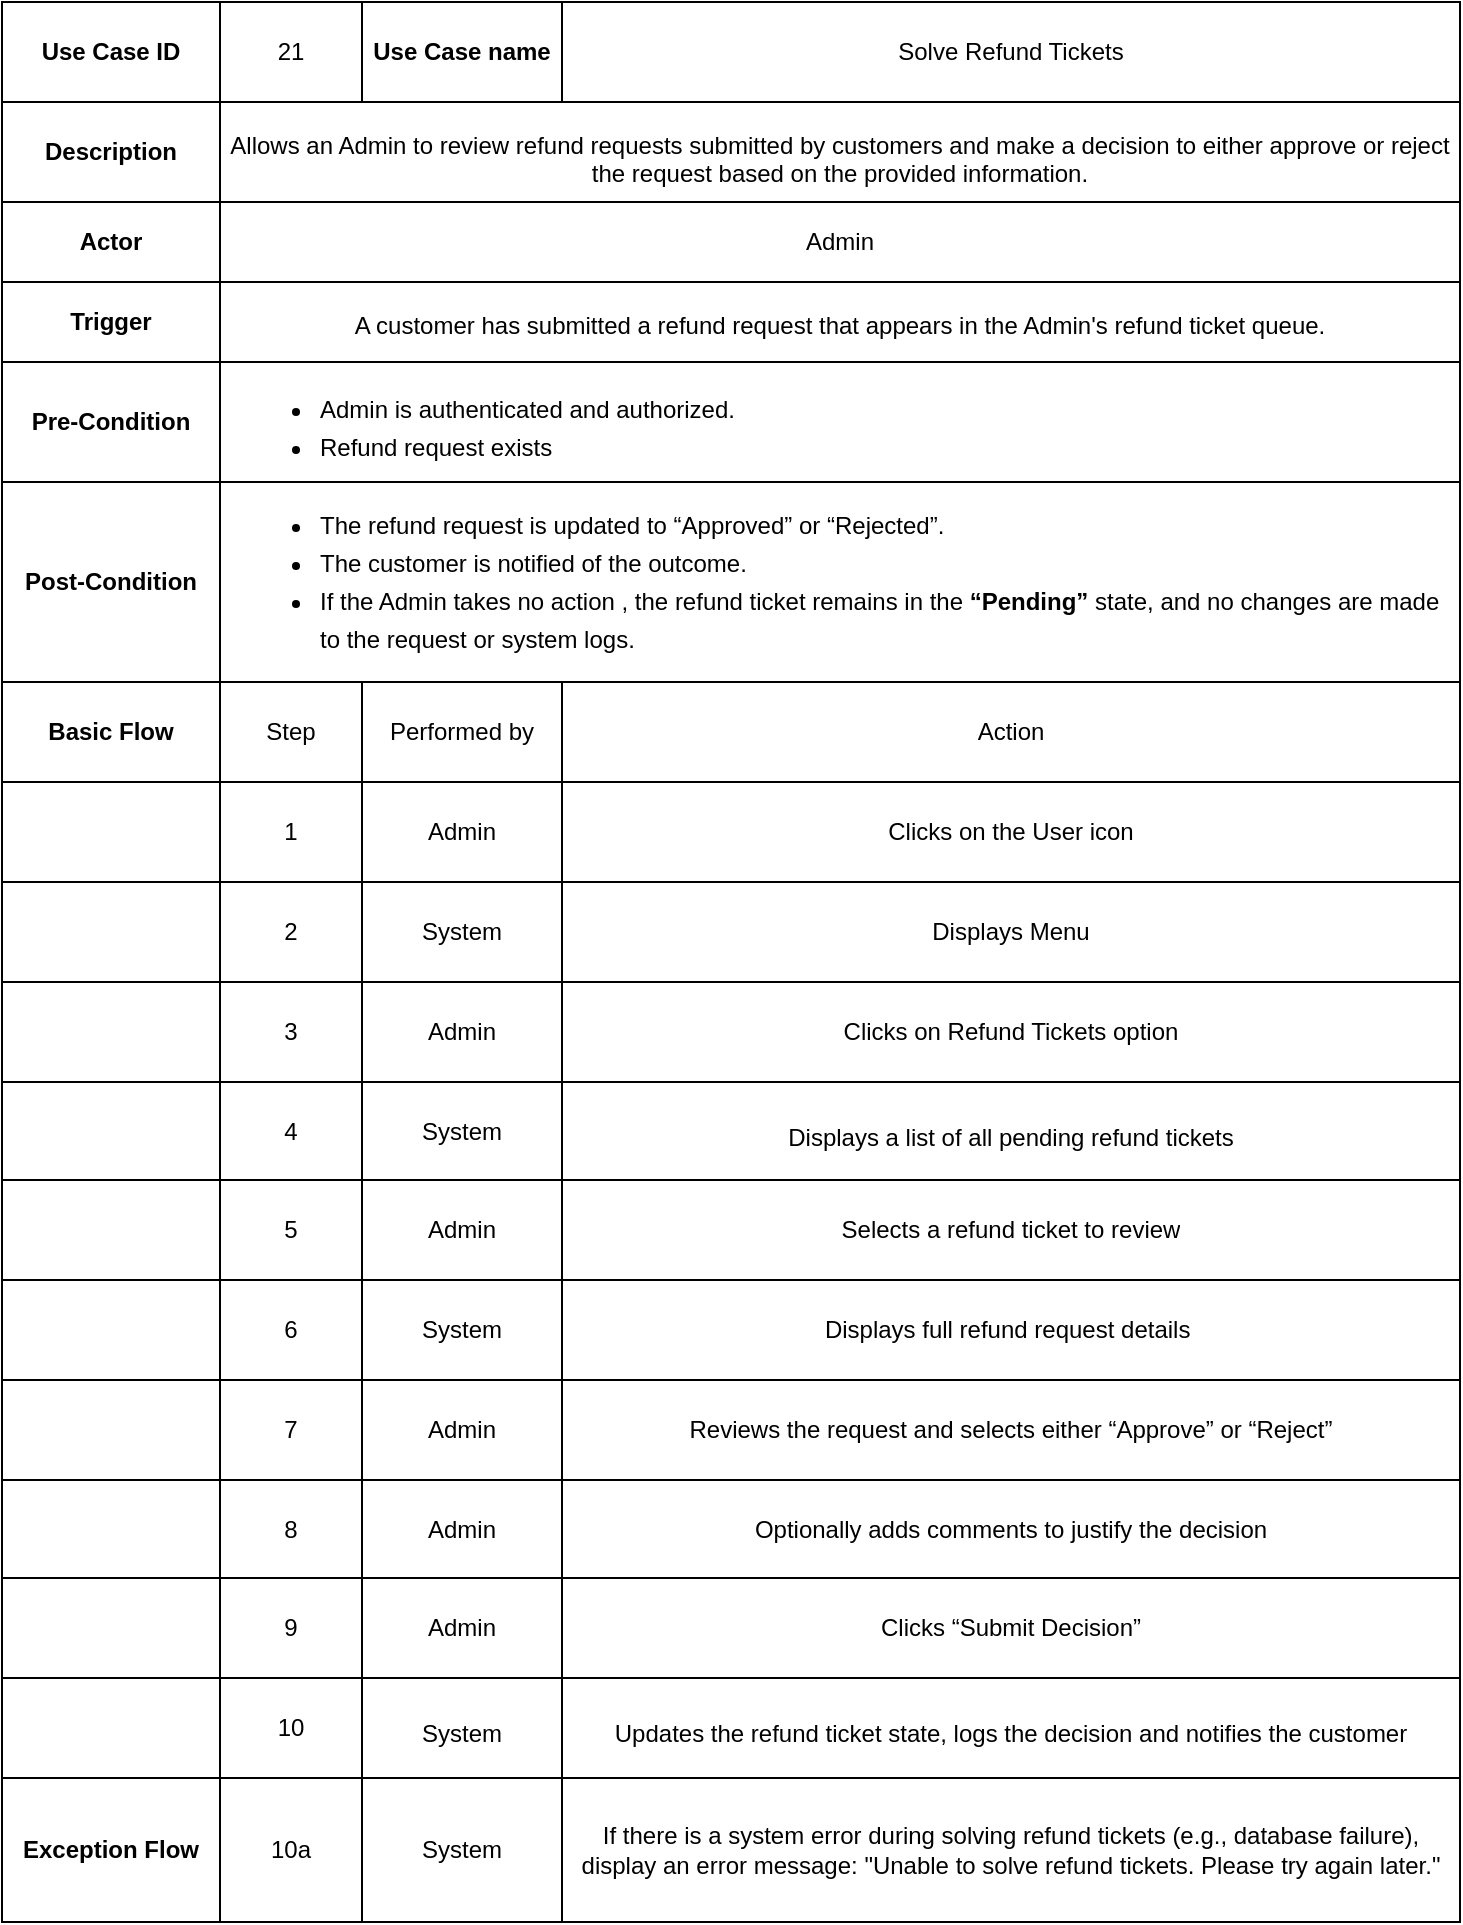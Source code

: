 <mxfile version="27.0.3">
  <diagram name="Page-1" id="dNI71mmLtJd8nYW-7yQu">
    <mxGraphModel dx="1022" dy="1988" grid="1" gridSize="10" guides="1" tooltips="1" connect="1" arrows="1" fold="1" page="1" pageScale="1" pageWidth="850" pageHeight="1100" math="0" shadow="0">
      <root>
        <mxCell id="0" />
        <mxCell id="1" parent="0" />
        <mxCell id="aWx8BJQIt_AAFOSle3Xr-22" value="" style="shape=table;startSize=0;container=1;collapsible=0;childLayout=tableLayout;" parent="1" vertex="1">
          <mxGeometry x="61" y="-60" width="729" height="960.0" as="geometry" />
        </mxCell>
        <mxCell id="aWx8BJQIt_AAFOSle3Xr-23" value="" style="shape=tableRow;horizontal=0;startSize=0;swimlaneHead=0;swimlaneBody=0;strokeColor=inherit;top=0;left=0;bottom=0;right=0;collapsible=0;dropTarget=0;fillColor=none;points=[[0,0.5],[1,0.5]];portConstraint=eastwest;" parent="aWx8BJQIt_AAFOSle3Xr-22" vertex="1">
          <mxGeometry width="729" height="50" as="geometry" />
        </mxCell>
        <mxCell id="aWx8BJQIt_AAFOSle3Xr-24" value="Use Case ID" style="shape=partialRectangle;html=1;whiteSpace=wrap;connectable=0;strokeColor=inherit;overflow=hidden;fillColor=none;top=0;left=0;bottom=0;right=0;pointerEvents=1;fontStyle=1" parent="aWx8BJQIt_AAFOSle3Xr-23" vertex="1">
          <mxGeometry width="109" height="50" as="geometry">
            <mxRectangle width="109" height="50" as="alternateBounds" />
          </mxGeometry>
        </mxCell>
        <mxCell id="aWx8BJQIt_AAFOSle3Xr-25" value="21" style="shape=partialRectangle;html=1;whiteSpace=wrap;connectable=0;strokeColor=inherit;overflow=hidden;fillColor=none;top=0;left=0;bottom=0;right=0;pointerEvents=1;" parent="aWx8BJQIt_AAFOSle3Xr-23" vertex="1">
          <mxGeometry x="109" width="71" height="50" as="geometry">
            <mxRectangle width="71" height="50" as="alternateBounds" />
          </mxGeometry>
        </mxCell>
        <mxCell id="aWx8BJQIt_AAFOSle3Xr-26" value="Use Case name" style="shape=partialRectangle;html=1;whiteSpace=wrap;connectable=0;strokeColor=inherit;overflow=hidden;fillColor=none;top=0;left=0;bottom=0;right=0;pointerEvents=1;fontStyle=1" parent="aWx8BJQIt_AAFOSle3Xr-23" vertex="1">
          <mxGeometry x="180" width="100" height="50" as="geometry">
            <mxRectangle width="100" height="50" as="alternateBounds" />
          </mxGeometry>
        </mxCell>
        <mxCell id="aWx8BJQIt_AAFOSle3Xr-27" value="Solve Refund Tickets" style="shape=partialRectangle;html=1;whiteSpace=wrap;connectable=0;strokeColor=inherit;overflow=hidden;fillColor=none;top=0;left=0;bottom=0;right=0;pointerEvents=1;" parent="aWx8BJQIt_AAFOSle3Xr-23" vertex="1">
          <mxGeometry x="280" width="449" height="50" as="geometry">
            <mxRectangle width="449" height="50" as="alternateBounds" />
          </mxGeometry>
        </mxCell>
        <mxCell id="4jwVBDrUsGqLuniRPu5o-11" style="shape=tableRow;horizontal=0;startSize=0;swimlaneHead=0;swimlaneBody=0;strokeColor=inherit;top=0;left=0;bottom=0;right=0;collapsible=0;dropTarget=0;fillColor=none;points=[[0,0.5],[1,0.5]];portConstraint=eastwest;align=left;" parent="aWx8BJQIt_AAFOSle3Xr-22" vertex="1">
          <mxGeometry y="50" width="729" height="50" as="geometry" />
        </mxCell>
        <mxCell id="4jwVBDrUsGqLuniRPu5o-12" value="Description" style="shape=partialRectangle;html=1;whiteSpace=wrap;connectable=0;strokeColor=inherit;overflow=hidden;fillColor=none;top=0;left=0;bottom=0;right=0;pointerEvents=1;fontStyle=1" parent="4jwVBDrUsGqLuniRPu5o-11" vertex="1">
          <mxGeometry width="109" height="50" as="geometry">
            <mxRectangle width="109" height="50" as="alternateBounds" />
          </mxGeometry>
        </mxCell>
        <mxCell id="4jwVBDrUsGqLuniRPu5o-13" value="&lt;div align=&quot;center&quot;&gt;&lt;p class=&quot;&quot; data-end=&quot;381&quot; data-start=&quot;222&quot;&gt;Allows an Admin to review refund requests submitted by customers and make a decision to either approve or reject the request based on the provided information.&lt;/p&gt;&lt;/div&gt;" style="shape=partialRectangle;html=1;whiteSpace=wrap;connectable=0;strokeColor=inherit;overflow=hidden;fillColor=none;top=0;left=0;bottom=0;right=0;pointerEvents=1;rowspan=1;colspan=3;align=center;spacingLeft=0;spacing=2;spacingRight=0;spacingBottom=0;spacingTop=0;" parent="4jwVBDrUsGqLuniRPu5o-11" vertex="1">
          <mxGeometry x="109" width="620" height="50" as="geometry">
            <mxRectangle width="71" height="50" as="alternateBounds" />
          </mxGeometry>
        </mxCell>
        <mxCell id="4jwVBDrUsGqLuniRPu5o-14" style="shape=partialRectangle;html=1;whiteSpace=wrap;connectable=0;strokeColor=inherit;overflow=hidden;fillColor=none;top=0;left=0;bottom=0;right=0;pointerEvents=1;" parent="4jwVBDrUsGqLuniRPu5o-11" vertex="1" visible="0">
          <mxGeometry x="180" width="100" height="50" as="geometry">
            <mxRectangle width="100" height="50" as="alternateBounds" />
          </mxGeometry>
        </mxCell>
        <mxCell id="4jwVBDrUsGqLuniRPu5o-15" style="shape=partialRectangle;html=1;whiteSpace=wrap;connectable=0;strokeColor=inherit;overflow=hidden;fillColor=none;top=0;left=0;bottom=0;right=0;pointerEvents=1;" parent="4jwVBDrUsGqLuniRPu5o-11" vertex="1" visible="0">
          <mxGeometry x="280" width="449" height="50" as="geometry">
            <mxRectangle width="449" height="50" as="alternateBounds" />
          </mxGeometry>
        </mxCell>
        <mxCell id="aWx8BJQIt_AAFOSle3Xr-28" value="" style="shape=tableRow;horizontal=0;startSize=0;swimlaneHead=0;swimlaneBody=0;strokeColor=inherit;top=0;left=0;bottom=0;right=0;collapsible=0;dropTarget=0;fillColor=none;points=[[0,0.5],[1,0.5]];portConstraint=eastwest;" parent="aWx8BJQIt_AAFOSle3Xr-22" vertex="1">
          <mxGeometry y="100" width="729" height="40" as="geometry" />
        </mxCell>
        <mxCell id="aWx8BJQIt_AAFOSle3Xr-29" value="Actor" style="shape=partialRectangle;html=1;whiteSpace=wrap;connectable=0;strokeColor=inherit;overflow=hidden;fillColor=none;top=0;left=0;bottom=0;right=0;pointerEvents=1;fontStyle=1" parent="aWx8BJQIt_AAFOSle3Xr-28" vertex="1">
          <mxGeometry width="109" height="40" as="geometry">
            <mxRectangle width="109" height="40" as="alternateBounds" />
          </mxGeometry>
        </mxCell>
        <mxCell id="aWx8BJQIt_AAFOSle3Xr-30" value="&lt;div align=&quot;center&quot;&gt;Admin&lt;/div&gt;" style="shape=partialRectangle;html=1;whiteSpace=wrap;connectable=0;strokeColor=inherit;overflow=hidden;fillColor=none;top=0;left=0;bottom=0;right=0;pointerEvents=1;rowspan=1;colspan=3;align=center;spacingLeft=0;spacing=2;spacingRight=0;spacingBottom=0;spacingTop=0;" parent="aWx8BJQIt_AAFOSle3Xr-28" vertex="1">
          <mxGeometry x="109" width="620" height="40" as="geometry">
            <mxRectangle width="71" height="40" as="alternateBounds" />
          </mxGeometry>
        </mxCell>
        <mxCell id="aWx8BJQIt_AAFOSle3Xr-31" value="" style="shape=partialRectangle;html=1;whiteSpace=wrap;connectable=0;strokeColor=inherit;overflow=hidden;fillColor=none;top=0;left=0;bottom=0;right=0;pointerEvents=1;" parent="aWx8BJQIt_AAFOSle3Xr-28" vertex="1" visible="0">
          <mxGeometry x="180" width="100" height="40" as="geometry">
            <mxRectangle width="100" height="40" as="alternateBounds" />
          </mxGeometry>
        </mxCell>
        <mxCell id="aWx8BJQIt_AAFOSle3Xr-32" value="" style="shape=partialRectangle;html=1;whiteSpace=wrap;connectable=0;strokeColor=inherit;overflow=hidden;fillColor=none;top=0;left=0;bottom=0;right=0;pointerEvents=1;" parent="aWx8BJQIt_AAFOSle3Xr-28" vertex="1" visible="0">
          <mxGeometry x="280" width="449" height="40" as="geometry">
            <mxRectangle width="449" height="40" as="alternateBounds" />
          </mxGeometry>
        </mxCell>
        <mxCell id="4jwVBDrUsGqLuniRPu5o-21" style="shape=tableRow;horizontal=0;startSize=0;swimlaneHead=0;swimlaneBody=0;strokeColor=inherit;top=0;left=0;bottom=0;right=0;collapsible=0;dropTarget=0;fillColor=none;points=[[0,0.5],[1,0.5]];portConstraint=eastwest;" parent="aWx8BJQIt_AAFOSle3Xr-22" vertex="1">
          <mxGeometry y="140" width="729" height="40" as="geometry" />
        </mxCell>
        <mxCell id="4jwVBDrUsGqLuniRPu5o-22" value="Trigger" style="shape=partialRectangle;html=1;whiteSpace=wrap;connectable=0;strokeColor=inherit;overflow=hidden;fillColor=none;top=0;left=0;bottom=0;right=0;pointerEvents=1;fontStyle=1" parent="4jwVBDrUsGqLuniRPu5o-21" vertex="1">
          <mxGeometry width="109" height="40" as="geometry">
            <mxRectangle width="109" height="40" as="alternateBounds" />
          </mxGeometry>
        </mxCell>
        <mxCell id="4jwVBDrUsGqLuniRPu5o-23" value="&lt;div align=&quot;center&quot;&gt;&lt;p class=&quot;&quot; data-end=&quot;528&quot; data-start=&quot;438&quot;&gt;A customer has submitted a refund request that appears in the Admin&#39;s refund ticket queue.&lt;/p&gt;&lt;/div&gt;" style="shape=partialRectangle;html=1;whiteSpace=wrap;connectable=0;strokeColor=inherit;overflow=hidden;fillColor=none;top=0;left=0;bottom=0;right=0;pointerEvents=1;rowspan=1;colspan=3;align=center;spacingLeft=0;spacing=2;spacingRight=0;spacingBottom=0;spacingTop=0;" parent="4jwVBDrUsGqLuniRPu5o-21" vertex="1">
          <mxGeometry x="109" width="620" height="40" as="geometry">
            <mxRectangle width="71" height="40" as="alternateBounds" />
          </mxGeometry>
        </mxCell>
        <mxCell id="4jwVBDrUsGqLuniRPu5o-24" style="shape=partialRectangle;html=1;whiteSpace=wrap;connectable=0;strokeColor=inherit;overflow=hidden;fillColor=none;top=0;left=0;bottom=0;right=0;pointerEvents=1;" parent="4jwVBDrUsGqLuniRPu5o-21" vertex="1" visible="0">
          <mxGeometry x="180" width="100" height="40" as="geometry">
            <mxRectangle width="100" height="40" as="alternateBounds" />
          </mxGeometry>
        </mxCell>
        <mxCell id="4jwVBDrUsGqLuniRPu5o-25" style="shape=partialRectangle;html=1;whiteSpace=wrap;connectable=0;strokeColor=inherit;overflow=hidden;fillColor=none;top=0;left=0;bottom=0;right=0;pointerEvents=1;" parent="4jwVBDrUsGqLuniRPu5o-21" vertex="1" visible="0">
          <mxGeometry x="280" width="449" height="40" as="geometry">
            <mxRectangle width="449" height="40" as="alternateBounds" />
          </mxGeometry>
        </mxCell>
        <mxCell id="aWx8BJQIt_AAFOSle3Xr-33" value="" style="shape=tableRow;horizontal=0;startSize=0;swimlaneHead=0;swimlaneBody=0;strokeColor=inherit;top=0;left=0;bottom=0;right=0;collapsible=0;dropTarget=0;fillColor=none;points=[[0,0.5],[1,0.5]];portConstraint=eastwest;align=left;" parent="aWx8BJQIt_AAFOSle3Xr-22" vertex="1">
          <mxGeometry y="180" width="729" height="60" as="geometry" />
        </mxCell>
        <mxCell id="aWx8BJQIt_AAFOSle3Xr-34" value="Pre-Condition" style="shape=partialRectangle;html=1;whiteSpace=wrap;connectable=0;strokeColor=inherit;overflow=hidden;fillColor=none;top=0;left=0;bottom=0;right=0;pointerEvents=1;fontStyle=1" parent="aWx8BJQIt_AAFOSle3Xr-33" vertex="1">
          <mxGeometry width="109" height="60" as="geometry">
            <mxRectangle width="109" height="60" as="alternateBounds" />
          </mxGeometry>
        </mxCell>
        <mxCell id="aWx8BJQIt_AAFOSle3Xr-35" value="&lt;ul style=&quot;line-height: 160%; padding-left: 48px;&quot;&gt;&lt;li&gt;&lt;span style=&quot;background-color: transparent; color: light-dark(rgb(0, 0, 0), rgb(255, 255, 255));&quot;&gt;Admin is authenticated and authorized.&amp;nbsp;&lt;/span&gt;&lt;/li&gt;&lt;li&gt;Refund request exists&lt;/li&gt;&lt;/ul&gt;" style="shape=partialRectangle;html=1;whiteSpace=wrap;connectable=0;strokeColor=inherit;overflow=hidden;fillColor=none;top=0;left=0;bottom=0;right=0;pointerEvents=1;rowspan=1;colspan=3;align=left;spacingLeft=0;spacing=2;spacingRight=0;spacingBottom=0;spacingTop=0;" parent="aWx8BJQIt_AAFOSle3Xr-33" vertex="1">
          <mxGeometry x="109" width="620" height="60" as="geometry">
            <mxRectangle width="71" height="60" as="alternateBounds" />
          </mxGeometry>
        </mxCell>
        <mxCell id="aWx8BJQIt_AAFOSle3Xr-36" value="" style="shape=partialRectangle;html=1;whiteSpace=wrap;connectable=0;strokeColor=inherit;overflow=hidden;fillColor=none;top=0;left=0;bottom=0;right=0;pointerEvents=1;" parent="aWx8BJQIt_AAFOSle3Xr-33" vertex="1" visible="0">
          <mxGeometry x="180" width="100" height="60" as="geometry">
            <mxRectangle width="100" height="60" as="alternateBounds" />
          </mxGeometry>
        </mxCell>
        <mxCell id="aWx8BJQIt_AAFOSle3Xr-37" value="" style="shape=partialRectangle;html=1;whiteSpace=wrap;connectable=0;strokeColor=inherit;overflow=hidden;fillColor=none;top=0;left=0;bottom=0;right=0;pointerEvents=1;" parent="aWx8BJQIt_AAFOSle3Xr-33" vertex="1" visible="0">
          <mxGeometry x="280" width="449" height="60" as="geometry">
            <mxRectangle width="449" height="60" as="alternateBounds" />
          </mxGeometry>
        </mxCell>
        <mxCell id="4jwVBDrUsGqLuniRPu5o-16" style="shape=tableRow;horizontal=0;startSize=0;swimlaneHead=0;swimlaneBody=0;strokeColor=inherit;top=0;left=0;bottom=0;right=0;collapsible=0;dropTarget=0;fillColor=none;points=[[0,0.5],[1,0.5]];portConstraint=eastwest;" parent="aWx8BJQIt_AAFOSle3Xr-22" vertex="1">
          <mxGeometry y="240" width="729" height="100" as="geometry" />
        </mxCell>
        <mxCell id="4jwVBDrUsGqLuniRPu5o-17" value="&lt;div&gt;Post-Condition&lt;/div&gt;" style="shape=partialRectangle;html=1;whiteSpace=wrap;connectable=0;strokeColor=inherit;overflow=hidden;fillColor=none;top=0;left=0;bottom=0;right=0;pointerEvents=1;fontStyle=1" parent="4jwVBDrUsGqLuniRPu5o-16" vertex="1">
          <mxGeometry width="109" height="100" as="geometry">
            <mxRectangle width="109" height="100" as="alternateBounds" />
          </mxGeometry>
        </mxCell>
        <mxCell id="4jwVBDrUsGqLuniRPu5o-18" value="&lt;div style=&quot;line-height: 160%;&quot;&gt;&lt;ul&gt;&lt;li&gt;&lt;span style=&quot;background-color: transparent; color: light-dark(rgb(0, 0, 0), rgb(255, 255, 255)); text-align: -webkit-center;&quot;&gt;The refund request is updated to “Approved” or “Rejected”.&lt;/span&gt;&lt;/li&gt;&lt;li&gt;The customer is notified of the outcome.&lt;/li&gt;&lt;li&gt;If the Admin takes no action , the refund ticket remains in the &lt;strong data-end=&quot;434&quot; data-start=&quot;421&quot;&gt;“Pending”&lt;/strong&gt; state, and no changes are made to the request or system logs.&lt;/li&gt;&lt;/ul&gt;&lt;/div&gt;" style="shape=partialRectangle;html=1;whiteSpace=wrap;connectable=0;strokeColor=inherit;overflow=hidden;fillColor=none;top=0;left=0;bottom=0;right=0;pointerEvents=1;rowspan=1;colspan=3;align=left;spacingLeft=10;spacing=0;" parent="4jwVBDrUsGqLuniRPu5o-16" vertex="1">
          <mxGeometry x="109" width="620" height="100" as="geometry">
            <mxRectangle width="71" height="100" as="alternateBounds" />
          </mxGeometry>
        </mxCell>
        <mxCell id="4jwVBDrUsGqLuniRPu5o-19" style="shape=partialRectangle;html=1;whiteSpace=wrap;connectable=0;strokeColor=inherit;overflow=hidden;fillColor=none;top=0;left=0;bottom=0;right=0;pointerEvents=1;" parent="4jwVBDrUsGqLuniRPu5o-16" vertex="1" visible="0">
          <mxGeometry x="180" width="100" height="100" as="geometry">
            <mxRectangle width="100" height="100" as="alternateBounds" />
          </mxGeometry>
        </mxCell>
        <mxCell id="4jwVBDrUsGqLuniRPu5o-20" style="shape=partialRectangle;html=1;whiteSpace=wrap;connectable=0;strokeColor=inherit;overflow=hidden;fillColor=none;top=0;left=0;bottom=0;right=0;pointerEvents=1;" parent="4jwVBDrUsGqLuniRPu5o-16" vertex="1" visible="0">
          <mxGeometry x="280" width="449" height="100" as="geometry">
            <mxRectangle width="449" height="100" as="alternateBounds" />
          </mxGeometry>
        </mxCell>
        <mxCell id="aWx8BJQIt_AAFOSle3Xr-38" value="" style="shape=tableRow;horizontal=0;startSize=0;swimlaneHead=0;swimlaneBody=0;strokeColor=inherit;top=0;left=0;bottom=0;right=0;collapsible=0;dropTarget=0;fillColor=none;points=[[0,0.5],[1,0.5]];portConstraint=eastwest;" parent="aWx8BJQIt_AAFOSle3Xr-22" vertex="1">
          <mxGeometry y="340" width="729" height="50" as="geometry" />
        </mxCell>
        <mxCell id="aWx8BJQIt_AAFOSle3Xr-39" value="Basic Flow" style="shape=partialRectangle;html=1;whiteSpace=wrap;connectable=0;strokeColor=inherit;overflow=hidden;fillColor=none;top=0;left=0;bottom=0;right=0;pointerEvents=1;fontStyle=1;" parent="aWx8BJQIt_AAFOSle3Xr-38" vertex="1">
          <mxGeometry width="109" height="50" as="geometry">
            <mxRectangle width="109" height="50" as="alternateBounds" />
          </mxGeometry>
        </mxCell>
        <mxCell id="aWx8BJQIt_AAFOSle3Xr-40" value="Step" style="shape=partialRectangle;html=1;whiteSpace=wrap;connectable=0;strokeColor=inherit;overflow=hidden;fillColor=none;top=0;left=0;bottom=0;right=0;pointerEvents=1;" parent="aWx8BJQIt_AAFOSle3Xr-38" vertex="1">
          <mxGeometry x="109" width="71" height="50" as="geometry">
            <mxRectangle width="71" height="50" as="alternateBounds" />
          </mxGeometry>
        </mxCell>
        <mxCell id="aWx8BJQIt_AAFOSle3Xr-41" value="Performed by" style="shape=partialRectangle;html=1;whiteSpace=wrap;connectable=0;strokeColor=inherit;overflow=hidden;fillColor=none;top=0;left=0;bottom=0;right=0;pointerEvents=1;" parent="aWx8BJQIt_AAFOSle3Xr-38" vertex="1">
          <mxGeometry x="180" width="100" height="50" as="geometry">
            <mxRectangle width="100" height="50" as="alternateBounds" />
          </mxGeometry>
        </mxCell>
        <mxCell id="aWx8BJQIt_AAFOSle3Xr-42" value="Action" style="shape=partialRectangle;html=1;whiteSpace=wrap;connectable=0;strokeColor=inherit;overflow=hidden;fillColor=none;top=0;left=0;bottom=0;right=0;pointerEvents=1;" parent="aWx8BJQIt_AAFOSle3Xr-38" vertex="1">
          <mxGeometry x="280" width="449" height="50" as="geometry">
            <mxRectangle width="449" height="50" as="alternateBounds" />
          </mxGeometry>
        </mxCell>
        <mxCell id="CpZ0Oc0Wht4IxCaBi4kr-1" style="shape=tableRow;horizontal=0;startSize=0;swimlaneHead=0;swimlaneBody=0;strokeColor=inherit;top=0;left=0;bottom=0;right=0;collapsible=0;dropTarget=0;fillColor=none;points=[[0,0.5],[1,0.5]];portConstraint=eastwest;" vertex="1" parent="aWx8BJQIt_AAFOSle3Xr-22">
          <mxGeometry y="390" width="729" height="50" as="geometry" />
        </mxCell>
        <mxCell id="CpZ0Oc0Wht4IxCaBi4kr-2" style="shape=partialRectangle;html=1;whiteSpace=wrap;connectable=0;strokeColor=inherit;overflow=hidden;fillColor=none;top=0;left=0;bottom=0;right=0;pointerEvents=1;fontStyle=1" vertex="1" parent="CpZ0Oc0Wht4IxCaBi4kr-1">
          <mxGeometry width="109" height="50" as="geometry">
            <mxRectangle width="109" height="50" as="alternateBounds" />
          </mxGeometry>
        </mxCell>
        <mxCell id="CpZ0Oc0Wht4IxCaBi4kr-3" value="1" style="shape=partialRectangle;html=1;whiteSpace=wrap;connectable=0;strokeColor=inherit;overflow=hidden;fillColor=none;top=0;left=0;bottom=0;right=0;pointerEvents=1;" vertex="1" parent="CpZ0Oc0Wht4IxCaBi4kr-1">
          <mxGeometry x="109" width="71" height="50" as="geometry">
            <mxRectangle width="71" height="50" as="alternateBounds" />
          </mxGeometry>
        </mxCell>
        <mxCell id="CpZ0Oc0Wht4IxCaBi4kr-4" value="Admin" style="shape=partialRectangle;html=1;whiteSpace=wrap;connectable=0;strokeColor=inherit;overflow=hidden;fillColor=none;top=0;left=0;bottom=0;right=0;pointerEvents=1;" vertex="1" parent="CpZ0Oc0Wht4IxCaBi4kr-1">
          <mxGeometry x="180" width="100" height="50" as="geometry">
            <mxRectangle width="100" height="50" as="alternateBounds" />
          </mxGeometry>
        </mxCell>
        <mxCell id="CpZ0Oc0Wht4IxCaBi4kr-5" value="Clicks on the User icon" style="shape=partialRectangle;html=1;whiteSpace=wrap;connectable=0;strokeColor=inherit;overflow=hidden;fillColor=none;top=0;left=0;bottom=0;right=0;pointerEvents=1;" vertex="1" parent="CpZ0Oc0Wht4IxCaBi4kr-1">
          <mxGeometry x="280" width="449" height="50" as="geometry">
            <mxRectangle width="449" height="50" as="alternateBounds" />
          </mxGeometry>
        </mxCell>
        <mxCell id="CpZ0Oc0Wht4IxCaBi4kr-6" style="shape=tableRow;horizontal=0;startSize=0;swimlaneHead=0;swimlaneBody=0;strokeColor=inherit;top=0;left=0;bottom=0;right=0;collapsible=0;dropTarget=0;fillColor=none;points=[[0,0.5],[1,0.5]];portConstraint=eastwest;" vertex="1" parent="aWx8BJQIt_AAFOSle3Xr-22">
          <mxGeometry y="440" width="729" height="50" as="geometry" />
        </mxCell>
        <mxCell id="CpZ0Oc0Wht4IxCaBi4kr-7" style="shape=partialRectangle;html=1;whiteSpace=wrap;connectable=0;strokeColor=inherit;overflow=hidden;fillColor=none;top=0;left=0;bottom=0;right=0;pointerEvents=1;fontStyle=1" vertex="1" parent="CpZ0Oc0Wht4IxCaBi4kr-6">
          <mxGeometry width="109" height="50" as="geometry">
            <mxRectangle width="109" height="50" as="alternateBounds" />
          </mxGeometry>
        </mxCell>
        <mxCell id="CpZ0Oc0Wht4IxCaBi4kr-8" value="2" style="shape=partialRectangle;html=1;whiteSpace=wrap;connectable=0;strokeColor=inherit;overflow=hidden;fillColor=none;top=0;left=0;bottom=0;right=0;pointerEvents=1;" vertex="1" parent="CpZ0Oc0Wht4IxCaBi4kr-6">
          <mxGeometry x="109" width="71" height="50" as="geometry">
            <mxRectangle width="71" height="50" as="alternateBounds" />
          </mxGeometry>
        </mxCell>
        <mxCell id="CpZ0Oc0Wht4IxCaBi4kr-9" value="System" style="shape=partialRectangle;html=1;whiteSpace=wrap;connectable=0;strokeColor=inherit;overflow=hidden;fillColor=none;top=0;left=0;bottom=0;right=0;pointerEvents=1;" vertex="1" parent="CpZ0Oc0Wht4IxCaBi4kr-6">
          <mxGeometry x="180" width="100" height="50" as="geometry">
            <mxRectangle width="100" height="50" as="alternateBounds" />
          </mxGeometry>
        </mxCell>
        <mxCell id="CpZ0Oc0Wht4IxCaBi4kr-10" value="Displays Menu" style="shape=partialRectangle;html=1;whiteSpace=wrap;connectable=0;strokeColor=inherit;overflow=hidden;fillColor=none;top=0;left=0;bottom=0;right=0;pointerEvents=1;" vertex="1" parent="CpZ0Oc0Wht4IxCaBi4kr-6">
          <mxGeometry x="280" width="449" height="50" as="geometry">
            <mxRectangle width="449" height="50" as="alternateBounds" />
          </mxGeometry>
        </mxCell>
        <mxCell id="CpZ0Oc0Wht4IxCaBi4kr-11" style="shape=tableRow;horizontal=0;startSize=0;swimlaneHead=0;swimlaneBody=0;strokeColor=inherit;top=0;left=0;bottom=0;right=0;collapsible=0;dropTarget=0;fillColor=none;points=[[0,0.5],[1,0.5]];portConstraint=eastwest;" vertex="1" parent="aWx8BJQIt_AAFOSle3Xr-22">
          <mxGeometry y="490" width="729" height="50" as="geometry" />
        </mxCell>
        <mxCell id="CpZ0Oc0Wht4IxCaBi4kr-12" style="shape=partialRectangle;html=1;whiteSpace=wrap;connectable=0;strokeColor=inherit;overflow=hidden;fillColor=none;top=0;left=0;bottom=0;right=0;pointerEvents=1;fontStyle=1" vertex="1" parent="CpZ0Oc0Wht4IxCaBi4kr-11">
          <mxGeometry width="109" height="50" as="geometry">
            <mxRectangle width="109" height="50" as="alternateBounds" />
          </mxGeometry>
        </mxCell>
        <mxCell id="CpZ0Oc0Wht4IxCaBi4kr-13" value="3" style="shape=partialRectangle;html=1;whiteSpace=wrap;connectable=0;strokeColor=inherit;overflow=hidden;fillColor=none;top=0;left=0;bottom=0;right=0;pointerEvents=1;" vertex="1" parent="CpZ0Oc0Wht4IxCaBi4kr-11">
          <mxGeometry x="109" width="71" height="50" as="geometry">
            <mxRectangle width="71" height="50" as="alternateBounds" />
          </mxGeometry>
        </mxCell>
        <mxCell id="CpZ0Oc0Wht4IxCaBi4kr-14" value="Admin" style="shape=partialRectangle;html=1;whiteSpace=wrap;connectable=0;strokeColor=inherit;overflow=hidden;fillColor=none;top=0;left=0;bottom=0;right=0;pointerEvents=1;" vertex="1" parent="CpZ0Oc0Wht4IxCaBi4kr-11">
          <mxGeometry x="180" width="100" height="50" as="geometry">
            <mxRectangle width="100" height="50" as="alternateBounds" />
          </mxGeometry>
        </mxCell>
        <mxCell id="CpZ0Oc0Wht4IxCaBi4kr-15" value="Clicks on Refund Tickets option" style="shape=partialRectangle;html=1;whiteSpace=wrap;connectable=0;strokeColor=inherit;overflow=hidden;fillColor=none;top=0;left=0;bottom=0;right=0;pointerEvents=1;" vertex="1" parent="CpZ0Oc0Wht4IxCaBi4kr-11">
          <mxGeometry x="280" width="449" height="50" as="geometry">
            <mxRectangle width="449" height="50" as="alternateBounds" />
          </mxGeometry>
        </mxCell>
        <mxCell id="kYbE4cGgd1ohiSHMzVVs-16" style="shape=tableRow;horizontal=0;startSize=0;swimlaneHead=0;swimlaneBody=0;strokeColor=inherit;top=0;left=0;bottom=0;right=0;collapsible=0;dropTarget=0;fillColor=none;points=[[0,0.5],[1,0.5]];portConstraint=eastwest;" parent="aWx8BJQIt_AAFOSle3Xr-22" vertex="1">
          <mxGeometry y="540" width="729" height="49" as="geometry" />
        </mxCell>
        <mxCell id="kYbE4cGgd1ohiSHMzVVs-17" style="shape=partialRectangle;html=1;whiteSpace=wrap;connectable=0;strokeColor=inherit;overflow=hidden;fillColor=none;top=0;left=0;bottom=0;right=0;pointerEvents=1;fontStyle=1" parent="kYbE4cGgd1ohiSHMzVVs-16" vertex="1">
          <mxGeometry width="109" height="49" as="geometry">
            <mxRectangle width="109" height="49" as="alternateBounds" />
          </mxGeometry>
        </mxCell>
        <mxCell id="kYbE4cGgd1ohiSHMzVVs-18" value="4" style="shape=partialRectangle;html=1;whiteSpace=wrap;connectable=0;strokeColor=inherit;overflow=hidden;fillColor=none;top=0;left=0;bottom=0;right=0;pointerEvents=1;" parent="kYbE4cGgd1ohiSHMzVVs-16" vertex="1">
          <mxGeometry x="109" width="71" height="49" as="geometry">
            <mxRectangle width="71" height="49" as="alternateBounds" />
          </mxGeometry>
        </mxCell>
        <mxCell id="kYbE4cGgd1ohiSHMzVVs-19" value="System" style="shape=partialRectangle;html=1;whiteSpace=wrap;connectable=0;strokeColor=inherit;overflow=hidden;fillColor=none;top=0;left=0;bottom=0;right=0;pointerEvents=1;" parent="kYbE4cGgd1ohiSHMzVVs-16" vertex="1">
          <mxGeometry x="180" width="100" height="49" as="geometry">
            <mxRectangle width="100" height="49" as="alternateBounds" />
          </mxGeometry>
        </mxCell>
        <mxCell id="kYbE4cGgd1ohiSHMzVVs-20" value="&lt;table&gt;&lt;tbody&gt;&lt;tr&gt;&lt;td data-col-size=&quot;sm&quot; data-end=&quot;1023&quot; data-start=&quot;1014&quot;&gt;&lt;/td&gt;&lt;/tr&gt;&lt;/tbody&gt;&lt;/table&gt;&lt;table&gt;&lt;tbody&gt;&lt;tr&gt;&lt;td data-end=&quot;1072&quot; data-start=&quot;1023&quot; data-col-size=&quot;md&quot;&gt;Displays a list of all pending refund tickets&lt;/td&gt;&lt;/tr&gt;&lt;/tbody&gt;&lt;/table&gt;" style="shape=partialRectangle;html=1;whiteSpace=wrap;connectable=0;strokeColor=inherit;overflow=hidden;fillColor=none;top=0;left=0;bottom=0;right=0;pointerEvents=1;" parent="kYbE4cGgd1ohiSHMzVVs-16" vertex="1">
          <mxGeometry x="280" width="449" height="49" as="geometry">
            <mxRectangle width="449" height="49" as="alternateBounds" />
          </mxGeometry>
        </mxCell>
        <mxCell id="aWx8BJQIt_AAFOSle3Xr-43" value="" style="shape=tableRow;horizontal=0;startSize=0;swimlaneHead=0;swimlaneBody=0;strokeColor=inherit;top=0;left=0;bottom=0;right=0;collapsible=0;dropTarget=0;fillColor=none;points=[[0,0.5],[1,0.5]];portConstraint=eastwest;" parent="aWx8BJQIt_AAFOSle3Xr-22" vertex="1">
          <mxGeometry y="589" width="729" height="50" as="geometry" />
        </mxCell>
        <mxCell id="aWx8BJQIt_AAFOSle3Xr-44" value="" style="shape=partialRectangle;html=1;whiteSpace=wrap;connectable=0;strokeColor=inherit;overflow=hidden;fillColor=none;top=0;left=0;bottom=0;right=0;pointerEvents=1;" parent="aWx8BJQIt_AAFOSle3Xr-43" vertex="1">
          <mxGeometry width="109" height="50" as="geometry">
            <mxRectangle width="109" height="50" as="alternateBounds" />
          </mxGeometry>
        </mxCell>
        <mxCell id="aWx8BJQIt_AAFOSle3Xr-45" value="5" style="shape=partialRectangle;html=1;whiteSpace=wrap;connectable=0;strokeColor=inherit;overflow=hidden;fillColor=none;top=0;left=0;bottom=0;right=0;pointerEvents=1;" parent="aWx8BJQIt_AAFOSle3Xr-43" vertex="1">
          <mxGeometry x="109" width="71" height="50" as="geometry">
            <mxRectangle width="71" height="50" as="alternateBounds" />
          </mxGeometry>
        </mxCell>
        <mxCell id="aWx8BJQIt_AAFOSle3Xr-46" value="Admin" style="shape=partialRectangle;html=1;whiteSpace=wrap;connectable=0;strokeColor=inherit;overflow=hidden;fillColor=none;top=0;left=0;bottom=0;right=0;pointerEvents=1;" parent="aWx8BJQIt_AAFOSle3Xr-43" vertex="1">
          <mxGeometry x="180" width="100" height="50" as="geometry">
            <mxRectangle width="100" height="50" as="alternateBounds" />
          </mxGeometry>
        </mxCell>
        <mxCell id="aWx8BJQIt_AAFOSle3Xr-47" value="Selects a refund ticket to review" style="shape=partialRectangle;html=1;whiteSpace=wrap;connectable=0;strokeColor=inherit;overflow=hidden;fillColor=none;top=0;left=0;bottom=0;right=0;pointerEvents=1;" parent="aWx8BJQIt_AAFOSle3Xr-43" vertex="1">
          <mxGeometry x="280" width="449" height="50" as="geometry">
            <mxRectangle width="449" height="50" as="alternateBounds" />
          </mxGeometry>
        </mxCell>
        <mxCell id="aWx8BJQIt_AAFOSle3Xr-48" value="" style="shape=tableRow;horizontal=0;startSize=0;swimlaneHead=0;swimlaneBody=0;strokeColor=inherit;top=0;left=0;bottom=0;right=0;collapsible=0;dropTarget=0;fillColor=none;points=[[0,0.5],[1,0.5]];portConstraint=eastwest;" parent="aWx8BJQIt_AAFOSle3Xr-22" vertex="1">
          <mxGeometry y="639" width="729" height="50" as="geometry" />
        </mxCell>
        <mxCell id="aWx8BJQIt_AAFOSle3Xr-49" value="" style="shape=partialRectangle;html=1;whiteSpace=wrap;connectable=0;strokeColor=inherit;overflow=hidden;fillColor=none;top=0;left=0;bottom=0;right=0;pointerEvents=1;" parent="aWx8BJQIt_AAFOSle3Xr-48" vertex="1">
          <mxGeometry width="109" height="50" as="geometry">
            <mxRectangle width="109" height="50" as="alternateBounds" />
          </mxGeometry>
        </mxCell>
        <mxCell id="aWx8BJQIt_AAFOSle3Xr-50" value="6" style="shape=partialRectangle;html=1;whiteSpace=wrap;connectable=0;strokeColor=inherit;overflow=hidden;fillColor=none;top=0;left=0;bottom=0;right=0;pointerEvents=1;" parent="aWx8BJQIt_AAFOSle3Xr-48" vertex="1">
          <mxGeometry x="109" width="71" height="50" as="geometry">
            <mxRectangle width="71" height="50" as="alternateBounds" />
          </mxGeometry>
        </mxCell>
        <mxCell id="aWx8BJQIt_AAFOSle3Xr-51" value="System" style="shape=partialRectangle;html=1;whiteSpace=wrap;connectable=0;strokeColor=inherit;overflow=hidden;fillColor=none;top=0;left=0;bottom=0;right=0;pointerEvents=1;" parent="aWx8BJQIt_AAFOSle3Xr-48" vertex="1">
          <mxGeometry x="180" width="100" height="50" as="geometry">
            <mxRectangle width="100" height="50" as="alternateBounds" />
          </mxGeometry>
        </mxCell>
        <mxCell id="aWx8BJQIt_AAFOSle3Xr-52" value="Displays full refund request details&amp;nbsp;" style="shape=partialRectangle;html=1;whiteSpace=wrap;connectable=0;strokeColor=inherit;overflow=hidden;fillColor=none;top=0;left=0;bottom=0;right=0;pointerEvents=1;" parent="aWx8BJQIt_AAFOSle3Xr-48" vertex="1">
          <mxGeometry x="280" width="449" height="50" as="geometry">
            <mxRectangle width="449" height="50" as="alternateBounds" />
          </mxGeometry>
        </mxCell>
        <mxCell id="aWx8BJQIt_AAFOSle3Xr-53" value="" style="shape=tableRow;horizontal=0;startSize=0;swimlaneHead=0;swimlaneBody=0;strokeColor=inherit;top=0;left=0;bottom=0;right=0;collapsible=0;dropTarget=0;fillColor=none;points=[[0,0.5],[1,0.5]];portConstraint=eastwest;" parent="aWx8BJQIt_AAFOSle3Xr-22" vertex="1">
          <mxGeometry y="689" width="729" height="50" as="geometry" />
        </mxCell>
        <mxCell id="aWx8BJQIt_AAFOSle3Xr-54" value="" style="shape=partialRectangle;html=1;whiteSpace=wrap;connectable=0;strokeColor=inherit;overflow=hidden;fillColor=none;top=0;left=0;bottom=0;right=0;pointerEvents=1;" parent="aWx8BJQIt_AAFOSle3Xr-53" vertex="1">
          <mxGeometry width="109" height="50" as="geometry">
            <mxRectangle width="109" height="50" as="alternateBounds" />
          </mxGeometry>
        </mxCell>
        <mxCell id="aWx8BJQIt_AAFOSle3Xr-55" value="7" style="shape=partialRectangle;html=1;whiteSpace=wrap;connectable=0;strokeColor=inherit;overflow=hidden;fillColor=none;top=0;left=0;bottom=0;right=0;pointerEvents=1;" parent="aWx8BJQIt_AAFOSle3Xr-53" vertex="1">
          <mxGeometry x="109" width="71" height="50" as="geometry">
            <mxRectangle width="71" height="50" as="alternateBounds" />
          </mxGeometry>
        </mxCell>
        <mxCell id="aWx8BJQIt_AAFOSle3Xr-56" value="Admin" style="shape=partialRectangle;html=1;whiteSpace=wrap;connectable=0;strokeColor=inherit;overflow=hidden;fillColor=none;top=0;left=0;bottom=0;right=0;pointerEvents=1;" parent="aWx8BJQIt_AAFOSle3Xr-53" vertex="1">
          <mxGeometry x="180" width="100" height="50" as="geometry">
            <mxRectangle width="100" height="50" as="alternateBounds" />
          </mxGeometry>
        </mxCell>
        <mxCell id="aWx8BJQIt_AAFOSle3Xr-57" value="Reviews the request and selects either “Approve” or “Reject”" style="shape=partialRectangle;html=1;whiteSpace=wrap;connectable=0;strokeColor=inherit;overflow=hidden;fillColor=none;top=0;left=0;bottom=0;right=0;pointerEvents=1;" parent="aWx8BJQIt_AAFOSle3Xr-53" vertex="1">
          <mxGeometry x="280" width="449" height="50" as="geometry">
            <mxRectangle width="449" height="50" as="alternateBounds" />
          </mxGeometry>
        </mxCell>
        <mxCell id="aWx8BJQIt_AAFOSle3Xr-58" value="" style="shape=tableRow;horizontal=0;startSize=0;swimlaneHead=0;swimlaneBody=0;strokeColor=inherit;top=0;left=0;bottom=0;right=0;collapsible=0;dropTarget=0;fillColor=none;points=[[0,0.5],[1,0.5]];portConstraint=eastwest;" parent="aWx8BJQIt_AAFOSle3Xr-22" vertex="1">
          <mxGeometry y="739" width="729" height="49" as="geometry" />
        </mxCell>
        <mxCell id="aWx8BJQIt_AAFOSle3Xr-59" value="" style="shape=partialRectangle;html=1;whiteSpace=wrap;connectable=0;strokeColor=inherit;overflow=hidden;fillColor=none;top=0;left=0;bottom=0;right=0;pointerEvents=1;" parent="aWx8BJQIt_AAFOSle3Xr-58" vertex="1">
          <mxGeometry width="109" height="49" as="geometry">
            <mxRectangle width="109" height="49" as="alternateBounds" />
          </mxGeometry>
        </mxCell>
        <mxCell id="aWx8BJQIt_AAFOSle3Xr-60" value="8" style="shape=partialRectangle;html=1;whiteSpace=wrap;connectable=0;strokeColor=inherit;overflow=hidden;fillColor=none;top=0;left=0;bottom=0;right=0;pointerEvents=1;" parent="aWx8BJQIt_AAFOSle3Xr-58" vertex="1">
          <mxGeometry x="109" width="71" height="49" as="geometry">
            <mxRectangle width="71" height="49" as="alternateBounds" />
          </mxGeometry>
        </mxCell>
        <mxCell id="aWx8BJQIt_AAFOSle3Xr-61" value="Admin" style="shape=partialRectangle;html=1;whiteSpace=wrap;connectable=0;strokeColor=inherit;overflow=hidden;fillColor=none;top=0;left=0;bottom=0;right=0;pointerEvents=1;" parent="aWx8BJQIt_AAFOSle3Xr-58" vertex="1">
          <mxGeometry x="180" width="100" height="49" as="geometry">
            <mxRectangle width="100" height="49" as="alternateBounds" />
          </mxGeometry>
        </mxCell>
        <mxCell id="aWx8BJQIt_AAFOSle3Xr-62" value="Optionally adds comments to justify the decision" style="shape=partialRectangle;html=1;whiteSpace=wrap;connectable=0;strokeColor=inherit;overflow=hidden;fillColor=none;top=0;left=0;bottom=0;right=0;pointerEvents=1;" parent="aWx8BJQIt_AAFOSle3Xr-58" vertex="1">
          <mxGeometry x="280" width="449" height="49" as="geometry">
            <mxRectangle width="449" height="49" as="alternateBounds" />
          </mxGeometry>
        </mxCell>
        <mxCell id="aWx8BJQIt_AAFOSle3Xr-63" value="" style="shape=tableRow;horizontal=0;startSize=0;swimlaneHead=0;swimlaneBody=0;strokeColor=inherit;top=0;left=0;bottom=0;right=0;collapsible=0;dropTarget=0;fillColor=none;points=[[0,0.5],[1,0.5]];portConstraint=eastwest;" parent="aWx8BJQIt_AAFOSle3Xr-22" vertex="1">
          <mxGeometry y="788" width="729" height="50" as="geometry" />
        </mxCell>
        <mxCell id="aWx8BJQIt_AAFOSle3Xr-64" value="" style="shape=partialRectangle;html=1;whiteSpace=wrap;connectable=0;strokeColor=inherit;overflow=hidden;fillColor=none;top=0;left=0;bottom=0;right=0;pointerEvents=1;" parent="aWx8BJQIt_AAFOSle3Xr-63" vertex="1">
          <mxGeometry width="109" height="50" as="geometry">
            <mxRectangle width="109" height="50" as="alternateBounds" />
          </mxGeometry>
        </mxCell>
        <mxCell id="aWx8BJQIt_AAFOSle3Xr-65" value="9" style="shape=partialRectangle;html=1;whiteSpace=wrap;connectable=0;strokeColor=inherit;overflow=hidden;fillColor=none;top=0;left=0;bottom=0;right=0;pointerEvents=1;" parent="aWx8BJQIt_AAFOSle3Xr-63" vertex="1">
          <mxGeometry x="109" width="71" height="50" as="geometry">
            <mxRectangle width="71" height="50" as="alternateBounds" />
          </mxGeometry>
        </mxCell>
        <mxCell id="aWx8BJQIt_AAFOSle3Xr-66" value="Admin" style="shape=partialRectangle;html=1;whiteSpace=wrap;connectable=0;strokeColor=inherit;overflow=hidden;fillColor=none;top=0;left=0;bottom=0;right=0;pointerEvents=1;" parent="aWx8BJQIt_AAFOSle3Xr-63" vertex="1">
          <mxGeometry x="180" width="100" height="50" as="geometry">
            <mxRectangle width="100" height="50" as="alternateBounds" />
          </mxGeometry>
        </mxCell>
        <mxCell id="aWx8BJQIt_AAFOSle3Xr-67" value="Clicks “Submit Decision”" style="shape=partialRectangle;html=1;whiteSpace=wrap;connectable=0;strokeColor=inherit;overflow=hidden;fillColor=none;top=0;left=0;bottom=0;right=0;pointerEvents=1;" parent="aWx8BJQIt_AAFOSle3Xr-63" vertex="1">
          <mxGeometry x="280" width="449" height="50" as="geometry">
            <mxRectangle width="449" height="50" as="alternateBounds" />
          </mxGeometry>
        </mxCell>
        <mxCell id="aWx8BJQIt_AAFOSle3Xr-68" value="" style="shape=tableRow;horizontal=0;startSize=0;swimlaneHead=0;swimlaneBody=0;strokeColor=inherit;top=0;left=0;bottom=0;right=0;collapsible=0;dropTarget=0;fillColor=none;points=[[0,0.5],[1,0.5]];portConstraint=eastwest;" parent="aWx8BJQIt_AAFOSle3Xr-22" vertex="1">
          <mxGeometry y="838" width="729" height="50" as="geometry" />
        </mxCell>
        <mxCell id="aWx8BJQIt_AAFOSle3Xr-69" value="" style="shape=partialRectangle;html=1;whiteSpace=wrap;connectable=0;strokeColor=inherit;overflow=hidden;fillColor=none;top=0;left=0;bottom=0;right=0;pointerEvents=1;" parent="aWx8BJQIt_AAFOSle3Xr-68" vertex="1">
          <mxGeometry width="109" height="50" as="geometry">
            <mxRectangle width="109" height="50" as="alternateBounds" />
          </mxGeometry>
        </mxCell>
        <mxCell id="aWx8BJQIt_AAFOSle3Xr-70" value="10" style="shape=partialRectangle;html=1;whiteSpace=wrap;connectable=0;strokeColor=inherit;overflow=hidden;fillColor=none;top=0;left=0;bottom=0;right=0;pointerEvents=1;" parent="aWx8BJQIt_AAFOSle3Xr-68" vertex="1">
          <mxGeometry x="109" width="71" height="50" as="geometry">
            <mxRectangle width="71" height="50" as="alternateBounds" />
          </mxGeometry>
        </mxCell>
        <mxCell id="aWx8BJQIt_AAFOSle3Xr-71" value="&lt;table&gt;&lt;tbody&gt;&lt;tr&gt;&lt;td data-end=&quot;998&quot; data-start=&quot;991&quot; class=&quot;max-w-[calc(var(--thread-content-max-width)*2/3)]&quot;&gt;&lt;/td&gt;&lt;/tr&gt;&lt;/tbody&gt;&lt;/table&gt;&lt;table&gt;&lt;tbody&gt;&lt;tr&gt;&lt;td data-end=&quot;1013&quot; data-start=&quot;998&quot; class=&quot;max-w-[calc(var(--thread-content-max-width)*2/3)]&quot;&gt;System&lt;/td&gt;&lt;/tr&gt;&lt;/tbody&gt;&lt;/table&gt;" style="shape=partialRectangle;html=1;whiteSpace=wrap;connectable=0;strokeColor=inherit;overflow=hidden;fillColor=none;top=0;left=0;bottom=0;right=0;pointerEvents=1;" parent="aWx8BJQIt_AAFOSle3Xr-68" vertex="1">
          <mxGeometry x="180" width="100" height="50" as="geometry">
            <mxRectangle width="100" height="50" as="alternateBounds" />
          </mxGeometry>
        </mxCell>
        <mxCell id="aWx8BJQIt_AAFOSle3Xr-72" value="&lt;table&gt;&lt;tbody&gt;&lt;tr&gt;&lt;td data-end=&quot;1408&quot; data-start=&quot;1399&quot; data-col-size=&quot;sm&quot;&gt;&lt;/td&gt;&lt;/tr&gt;&lt;/tbody&gt;&lt;/table&gt;&lt;table&gt;&lt;tbody&gt;&lt;tr&gt;&lt;td data-end=&quot;1488&quot; data-start=&quot;1408&quot; data-col-size=&quot;md&quot;&gt;Updates the refund ticket state, logs the decision and notifies the customer&lt;/td&gt;&lt;/tr&gt;&lt;/tbody&gt;&lt;/table&gt;" style="shape=partialRectangle;html=1;whiteSpace=wrap;connectable=0;strokeColor=inherit;overflow=hidden;fillColor=none;top=0;left=0;bottom=0;right=0;pointerEvents=1;" parent="aWx8BJQIt_AAFOSle3Xr-68" vertex="1">
          <mxGeometry x="280" width="449" height="50" as="geometry">
            <mxRectangle width="449" height="50" as="alternateBounds" />
          </mxGeometry>
        </mxCell>
        <mxCell id="aWx8BJQIt_AAFOSle3Xr-78" value="" style="shape=tableRow;horizontal=0;startSize=0;swimlaneHead=0;swimlaneBody=0;strokeColor=inherit;top=0;left=0;bottom=0;right=0;collapsible=0;dropTarget=0;fillColor=none;points=[[0,0.5],[1,0.5]];portConstraint=eastwest;" parent="aWx8BJQIt_AAFOSle3Xr-22" vertex="1">
          <mxGeometry y="888" width="729" height="72" as="geometry" />
        </mxCell>
        <mxCell id="aWx8BJQIt_AAFOSle3Xr-79" value="Exception Flow" style="shape=partialRectangle;html=1;whiteSpace=wrap;connectable=0;strokeColor=inherit;overflow=hidden;fillColor=none;top=0;left=0;bottom=0;right=0;pointerEvents=1;fontStyle=1;" parent="aWx8BJQIt_AAFOSle3Xr-78" vertex="1">
          <mxGeometry width="109" height="72" as="geometry">
            <mxRectangle width="109" height="72" as="alternateBounds" />
          </mxGeometry>
        </mxCell>
        <mxCell id="aWx8BJQIt_AAFOSle3Xr-80" value="10a" style="shape=partialRectangle;html=1;whiteSpace=wrap;connectable=0;strokeColor=inherit;overflow=hidden;fillColor=none;top=0;left=0;bottom=0;right=0;pointerEvents=1;" parent="aWx8BJQIt_AAFOSle3Xr-78" vertex="1">
          <mxGeometry x="109" width="71" height="72" as="geometry">
            <mxRectangle width="71" height="72" as="alternateBounds" />
          </mxGeometry>
        </mxCell>
        <mxCell id="aWx8BJQIt_AAFOSle3Xr-81" value="System" style="shape=partialRectangle;html=1;whiteSpace=wrap;connectable=0;strokeColor=inherit;overflow=hidden;fillColor=none;top=0;left=0;bottom=0;right=0;pointerEvents=1;" parent="aWx8BJQIt_AAFOSle3Xr-78" vertex="1">
          <mxGeometry x="180" width="100" height="72" as="geometry">
            <mxRectangle width="100" height="72" as="alternateBounds" />
          </mxGeometry>
        </mxCell>
        <mxCell id="aWx8BJQIt_AAFOSle3Xr-82" value="&lt;p style=&quot;white-space: pre-wrap;&quot; dir=&quot;auto&quot;&gt;If there is a system error during solving refund tickets (e.g., database failure), display an error message: &quot;Unable to solve refund tickets. Please try again later.&quot;&lt;/p&gt;" style="shape=partialRectangle;html=1;whiteSpace=wrap;connectable=0;strokeColor=inherit;overflow=hidden;fillColor=none;top=0;left=0;bottom=0;right=0;pointerEvents=1;" parent="aWx8BJQIt_AAFOSle3Xr-78" vertex="1">
          <mxGeometry x="280" width="449" height="72" as="geometry">
            <mxRectangle width="449" height="72" as="alternateBounds" />
          </mxGeometry>
        </mxCell>
      </root>
    </mxGraphModel>
  </diagram>
</mxfile>

